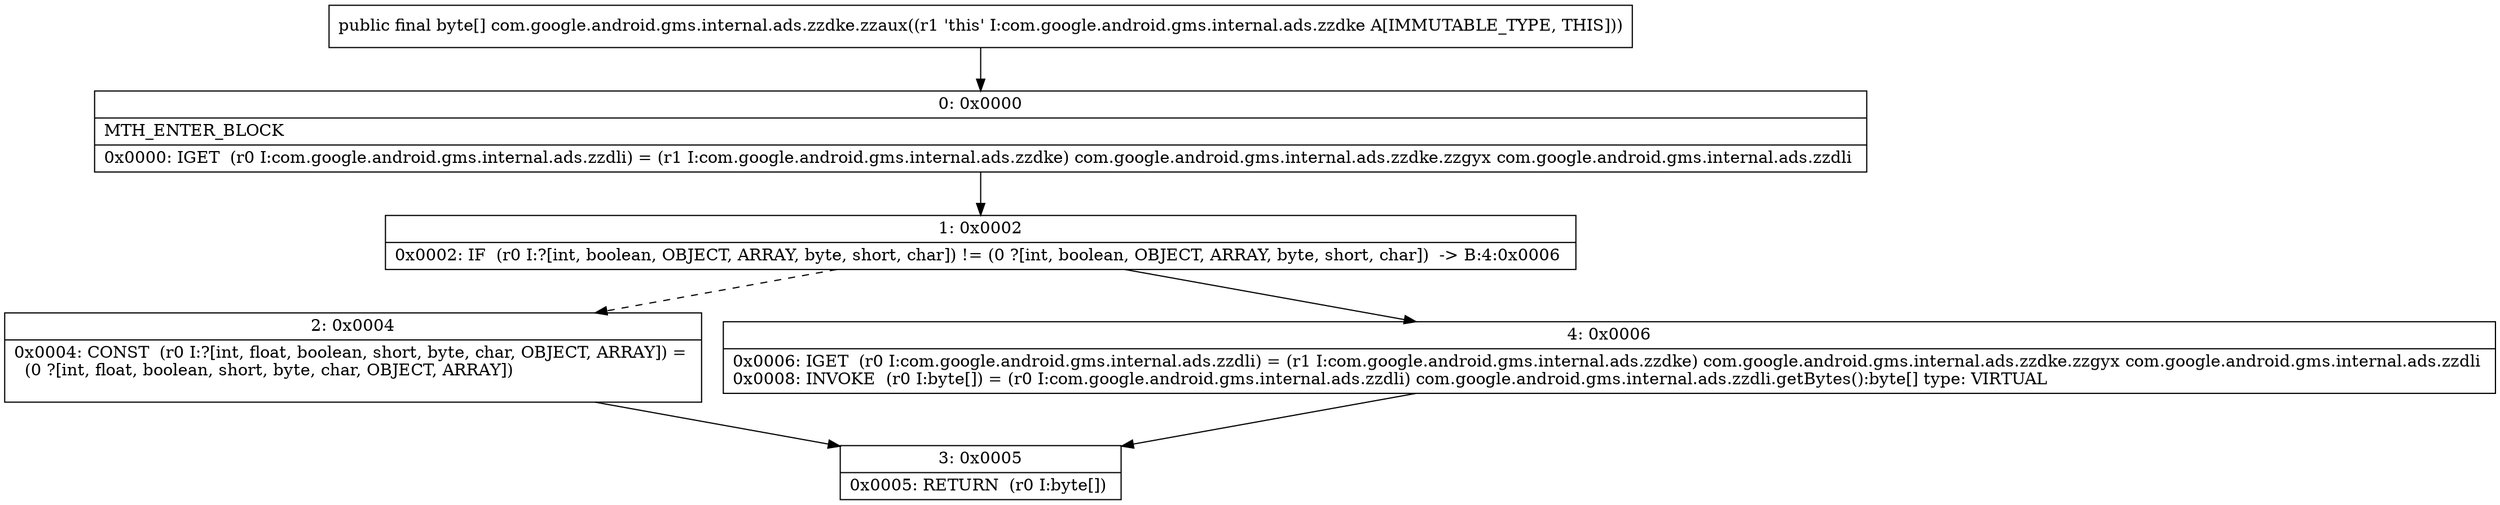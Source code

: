 digraph "CFG forcom.google.android.gms.internal.ads.zzdke.zzaux()[B" {
Node_0 [shape=record,label="{0\:\ 0x0000|MTH_ENTER_BLOCK\l|0x0000: IGET  (r0 I:com.google.android.gms.internal.ads.zzdli) = (r1 I:com.google.android.gms.internal.ads.zzdke) com.google.android.gms.internal.ads.zzdke.zzgyx com.google.android.gms.internal.ads.zzdli \l}"];
Node_1 [shape=record,label="{1\:\ 0x0002|0x0002: IF  (r0 I:?[int, boolean, OBJECT, ARRAY, byte, short, char]) != (0 ?[int, boolean, OBJECT, ARRAY, byte, short, char])  \-\> B:4:0x0006 \l}"];
Node_2 [shape=record,label="{2\:\ 0x0004|0x0004: CONST  (r0 I:?[int, float, boolean, short, byte, char, OBJECT, ARRAY]) = \l  (0 ?[int, float, boolean, short, byte, char, OBJECT, ARRAY])\l \l}"];
Node_3 [shape=record,label="{3\:\ 0x0005|0x0005: RETURN  (r0 I:byte[]) \l}"];
Node_4 [shape=record,label="{4\:\ 0x0006|0x0006: IGET  (r0 I:com.google.android.gms.internal.ads.zzdli) = (r1 I:com.google.android.gms.internal.ads.zzdke) com.google.android.gms.internal.ads.zzdke.zzgyx com.google.android.gms.internal.ads.zzdli \l0x0008: INVOKE  (r0 I:byte[]) = (r0 I:com.google.android.gms.internal.ads.zzdli) com.google.android.gms.internal.ads.zzdli.getBytes():byte[] type: VIRTUAL \l}"];
MethodNode[shape=record,label="{public final byte[] com.google.android.gms.internal.ads.zzdke.zzaux((r1 'this' I:com.google.android.gms.internal.ads.zzdke A[IMMUTABLE_TYPE, THIS])) }"];
MethodNode -> Node_0;
Node_0 -> Node_1;
Node_1 -> Node_2[style=dashed];
Node_1 -> Node_4;
Node_2 -> Node_3;
Node_4 -> Node_3;
}

